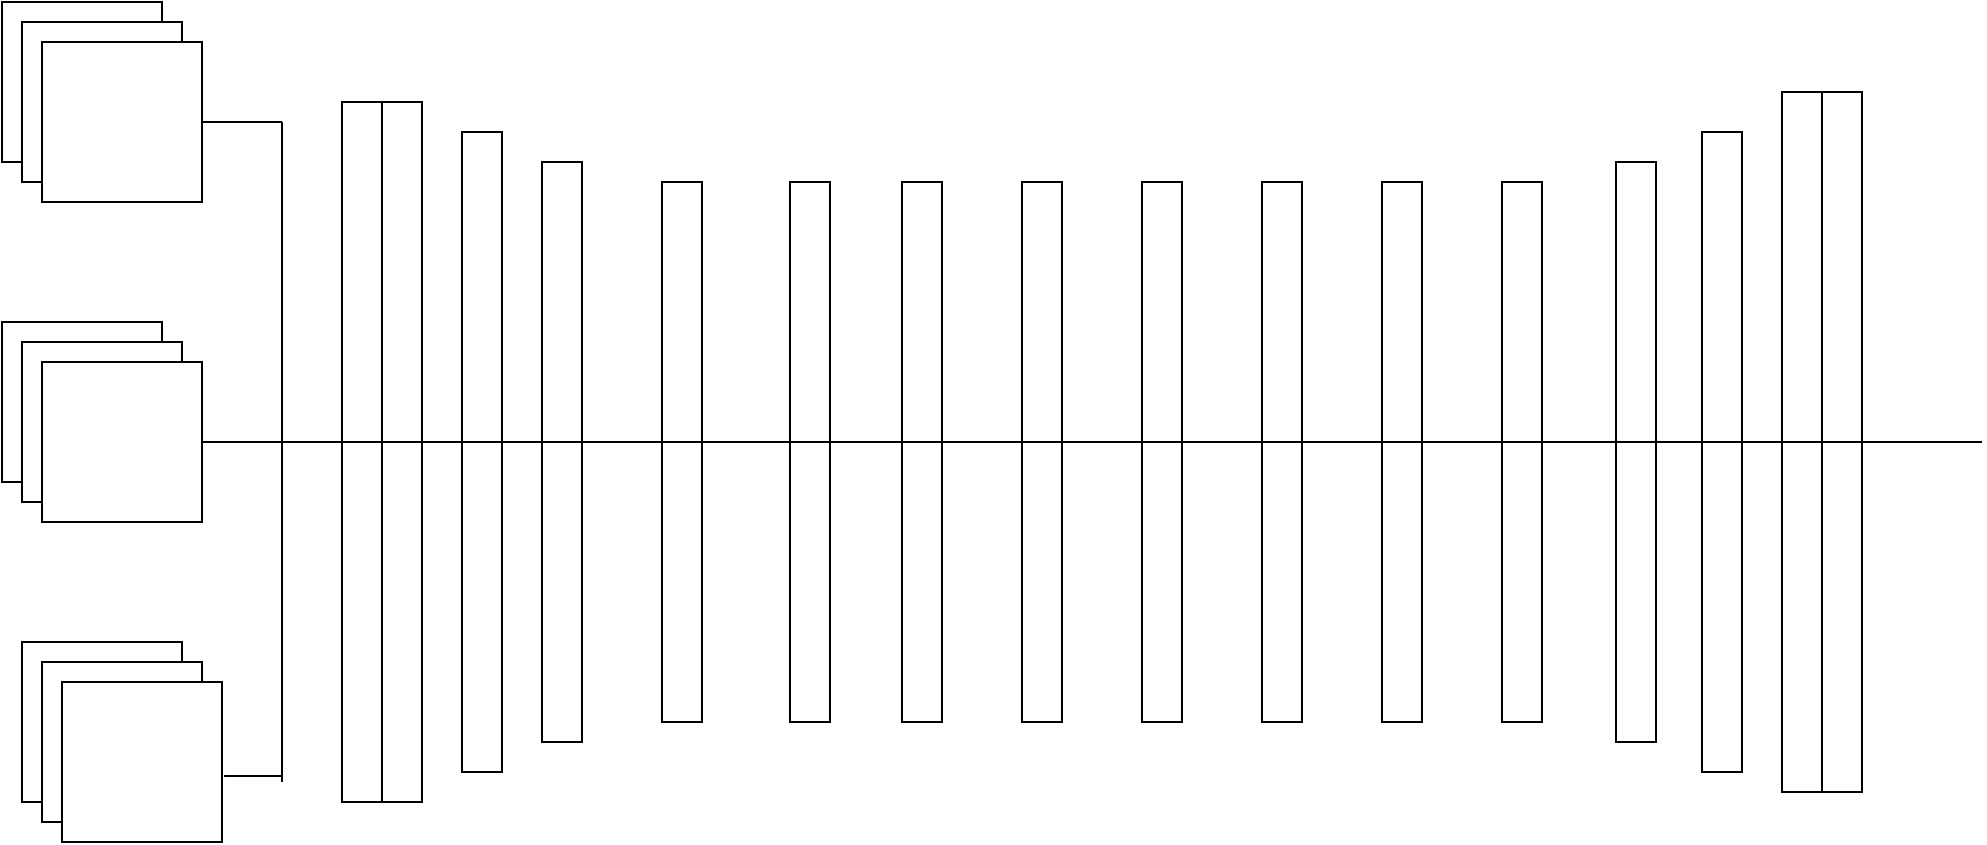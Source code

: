 <mxfile version="23.1.5" type="github">
  <diagram name="第 1 页" id="wC7TP2851hE-rrZVmMUs">
    <mxGraphModel dx="1386" dy="759" grid="1" gridSize="10" guides="1" tooltips="1" connect="1" arrows="1" fold="1" page="1" pageScale="1" pageWidth="827" pageHeight="1169" math="0" shadow="0">
      <root>
        <mxCell id="0" />
        <mxCell id="1" parent="0" />
        <mxCell id="yJ2j904OWOBzv1UMGNfe-1" value="" style="whiteSpace=wrap;html=1;aspect=fixed;" vertex="1" parent="1">
          <mxGeometry x="20" y="160" width="80" height="80" as="geometry" />
        </mxCell>
        <mxCell id="yJ2j904OWOBzv1UMGNfe-2" value="" style="whiteSpace=wrap;html=1;aspect=fixed;" vertex="1" parent="1">
          <mxGeometry x="30" y="170" width="80" height="80" as="geometry" />
        </mxCell>
        <mxCell id="yJ2j904OWOBzv1UMGNfe-3" value="" style="whiteSpace=wrap;html=1;aspect=fixed;" vertex="1" parent="1">
          <mxGeometry x="40" y="180" width="80" height="80" as="geometry" />
        </mxCell>
        <mxCell id="yJ2j904OWOBzv1UMGNfe-4" value="" style="whiteSpace=wrap;html=1;aspect=fixed;" vertex="1" parent="1">
          <mxGeometry x="20" y="320" width="80" height="80" as="geometry" />
        </mxCell>
        <mxCell id="yJ2j904OWOBzv1UMGNfe-5" value="" style="whiteSpace=wrap;html=1;aspect=fixed;" vertex="1" parent="1">
          <mxGeometry x="30" y="330" width="80" height="80" as="geometry" />
        </mxCell>
        <mxCell id="yJ2j904OWOBzv1UMGNfe-6" value="" style="whiteSpace=wrap;html=1;aspect=fixed;" vertex="1" parent="1">
          <mxGeometry x="40" y="340" width="80" height="80" as="geometry" />
        </mxCell>
        <mxCell id="yJ2j904OWOBzv1UMGNfe-8" value="&lt;span style=&quot;color: rgba(0, 0, 0, 0); font-family: monospace; font-size: 0px; font-style: normal; font-variant-ligatures: normal; font-variant-caps: normal; font-weight: 400; letter-spacing: normal; orphans: 2; text-align: start; text-indent: 0px; text-transform: none; widows: 2; word-spacing: 0px; -webkit-text-stroke-width: 0px; background-color: rgb(251, 251, 251); text-decoration-thickness: initial; text-decoration-style: initial; text-decoration-color: initial; float: none; display: inline !important;&quot;&gt;%3CmxGraphModel%3E%3Croot%3E%3CmxCell%20id%3D%220%22%2F%3E%3CmxCell%20id%3D%221%22%20parent%3D%220%22%2F%3E%3CmxCell%20id%3D%222%22%20value%3D%22%22%20style%3D%22whiteSpace%3Dwrap%3Bhtml%3D11 %3Baspect%3Dfixed%3B%22%20vertex%3D%221%22%20parent%3D%221%22%3E%3CmxGeometry%20x%3D%2220%22%20y%3D%22160%22%20width%3D%2280%22%20height%3D%2280%22%20as%3D%22geometry%22%2F%3E%3C%2FmxCell%3E%3CmxCell%20id%3D%223%22%20value%3D%22%22%20style%3D%22whiteSpace%3Dwrap%3Bhtml%3D1%3Baspect%3Dfixed%3B%22%20vertex%3D%221%22%20parent%3D%221%22%3E%3CmxGeometry%20x%3D%2230%22%20y%3D%22170%22170%22170%22170%22170%20 2%20width%3D%2280%22%20height%3D%2280%22%20as%3D%22geometry%22%2F%3E%3C%2FmxCell%3E%3CmxCell%20id%3D%224%22%20value%3D%22%22%20style%3D%22whiteSpace%3Dwrap%3Bhtml%3D1%3Baspect%3Dfixed%3B%22%20vertex%3D%221%22%20parent%3D%221%22%3E%3CmxGeometry%20x%3D%2240%22%20y%3D%22180%22%20width%3D%2280%22%20height%3D%2280%22%20as%3D%22geometry%22%2F%3E%3C%2FmxCell%3E%3C%2Froot%3E%3C%2FmxGraphModel%3E&lt;/span&gt;" style="text;whiteSpace=wrap;html=1;" vertex="1" parent="1">
          <mxGeometry x="80" y="510" width="30" height="40" as="geometry" />
        </mxCell>
        <mxCell id="yJ2j904OWOBzv1UMGNfe-9" value="&lt;span style=&quot;color: rgba(0, 0, 0, 0); font-family: monospace; font-size: 0px; font-style: normal; font-variant-ligatures: normal; font-variant-caps: normal; font-weight: 400; letter-spacing: normal; orphans: 2; text-align: start; text-indent: 0px; text-transform: none; widows: 2; word-spacing: 0px; -webkit-text-stroke-width: 0px; background-color: rgb(251, 251, 251); text-decoration-thickness: initial; text-decoration-style: initial; text-decoration-color: initial; float: none; display: inline !important;&quot;&gt;%3CmxGraphModel%3E%3Croot%3E%3CmxCell%20id%3D%220%22%2F%3E%3CmxCell%20id%3D%221%22%20parent%3D%220%22%2F%3E%3CmxCell%20id%3D%222%22%20value%3D%22%22%20style%3D%22whiteSpace%3Dwrap%3Bhtml%3D11 %3Baspect%3Dfixed%3B%22%20vertex%3D%221%22%20parent%3D%221%22%3E%3CmxGeometry%20x%3D%2220%22%20y%3D%22160%22%20width%3D%2280%22%20height%3D%2280%22%20as%3D%22geometry%22%2F%3E%3C%2FmxCell%3E%3CmxCell%20id%3D%223%22%20value%3D%22%22%20style%3D%22whiteSpace%3Dwrap%3Bhtml%3D1%3Baspect%3Dfixed%3B%22%20vertex%3D%221%22%20parent%3D%221%22%3E%3CmxGeometry%20x%3D%2230%22%20y%3D%22170%22170%22170%22170%22170%20 2%20width%3D%2280%22%20height%3D%2280%22%20as%3D%22geometry%22%2F%3E%3C%2FmxCell%3E%3CmxCell%20id%3D%224%22%20value%3D%22%22%20style%3D%22whiteSpace%3Dwrap%3Bhtml%3D1%3Baspect%3Dfixed%3B%22%20vertex%3D%221%22%20parent%3D%221%22%3E%3CmxGeometry%20x%3D%2240%22%20y%3D%22180%22%20width%3D%2280%22%20height%3D%2280%22%20as%3D%22geometry%22%2F%3E%3C%2FmxCell%3E%3C%2Froot%3E%3C%2FmxGraphModel%3E&lt;/span&gt;" style="text;whiteSpace=wrap;html=1;" vertex="1" parent="1">
          <mxGeometry x="70" y="520" width="30" height="40" as="geometry" />
        </mxCell>
        <mxCell id="yJ2j904OWOBzv1UMGNfe-10" value="" style="whiteSpace=wrap;html=1;aspect=fixed;" vertex="1" parent="1">
          <mxGeometry x="30" y="480" width="80" height="80" as="geometry" />
        </mxCell>
        <mxCell id="yJ2j904OWOBzv1UMGNfe-11" value="" style="whiteSpace=wrap;html=1;aspect=fixed;" vertex="1" parent="1">
          <mxGeometry x="40" y="490" width="80" height="80" as="geometry" />
        </mxCell>
        <mxCell id="yJ2j904OWOBzv1UMGNfe-12" value="" style="whiteSpace=wrap;html=1;aspect=fixed;" vertex="1" parent="1">
          <mxGeometry x="50" y="500" width="80" height="80" as="geometry" />
        </mxCell>
        <mxCell id="yJ2j904OWOBzv1UMGNfe-15" value="" style="endArrow=none;html=1;rounded=0;" edge="1" parent="1" source="yJ2j904OWOBzv1UMGNfe-3">
          <mxGeometry width="50" height="50" relative="1" as="geometry">
            <mxPoint x="440" y="420" as="sourcePoint" />
            <mxPoint x="160" y="220" as="targetPoint" />
          </mxGeometry>
        </mxCell>
        <mxCell id="yJ2j904OWOBzv1UMGNfe-16" value="" style="endArrow=none;html=1;rounded=0;" edge="1" parent="1">
          <mxGeometry width="50" height="50" relative="1" as="geometry">
            <mxPoint x="160" y="550" as="sourcePoint" />
            <mxPoint x="160" y="220" as="targetPoint" />
          </mxGeometry>
        </mxCell>
        <mxCell id="yJ2j904OWOBzv1UMGNfe-20" value="" style="endArrow=none;html=1;rounded=0;exitX=1.013;exitY=0.588;exitDx=0;exitDy=0;exitPerimeter=0;" edge="1" parent="1" source="yJ2j904OWOBzv1UMGNfe-12">
          <mxGeometry width="50" height="50" relative="1" as="geometry">
            <mxPoint x="440" y="420" as="sourcePoint" />
            <mxPoint x="160" y="547" as="targetPoint" />
          </mxGeometry>
        </mxCell>
        <mxCell id="yJ2j904OWOBzv1UMGNfe-23" value="" style="rounded=0;whiteSpace=wrap;html=1;" vertex="1" parent="1">
          <mxGeometry x="190" y="210" width="20" height="350" as="geometry" />
        </mxCell>
        <mxCell id="yJ2j904OWOBzv1UMGNfe-24" value="&lt;span style=&quot;color: rgba(0, 0, 0, 0); font-family: monospace; font-size: 0px; font-style: normal; font-variant-ligatures: normal; font-variant-caps: normal; font-weight: 400; letter-spacing: normal; orphans: 2; text-align: start; text-indent: 0px; text-transform: none; widows: 2; word-spacing: 0px; -webkit-text-stroke-width: 0px; background-color: rgb(251, 251, 251); text-decoration-thickness: initial; text-decoration-style: initial; text-decoration-color: initial; float: none; display: inline !important;&quot;&gt;%3CmxGraphModel%3E%3Croot%3E%3CmxCell%20id%3D%220%22%2F%3E%3CmxCell%20id%3D%221%22%20parent%3D%220%22%2F%3E%3CmxCell%20id%3D%222%20value%3D%22%22%20style%3D%22rounded%3D0%3BwhiteSpace%3Dwrap%3BwhiteSpace%3Dwrap%3Bhtml%3D1%3B%22%20vertex%3D%221%22%20parent%3D%221%22%3E%3CmxGeometry%20x%3D%22190%22%20y%3D%22210%22%20width%3D%2220%22%20height%3D%22350%22%20as%3D%22geometry%22%2F%3E%3C%2FmxCell%3E%3C%2Froot%3E%3C%2FmxGraphModel%3E&lt;/span&gt;" style="text;whiteSpace=wrap;html=1;" vertex="1" parent="1">
          <mxGeometry x="230" y="230" width="30" height="330" as="geometry" />
        </mxCell>
        <mxCell id="yJ2j904OWOBzv1UMGNfe-25" value="" style="rounded=0;whiteSpace=wrap;html=1;" vertex="1" parent="1">
          <mxGeometry x="210" y="210" width="20" height="350" as="geometry" />
        </mxCell>
        <mxCell id="yJ2j904OWOBzv1UMGNfe-27" value="" style="rounded=0;whiteSpace=wrap;html=1;" vertex="1" parent="1">
          <mxGeometry x="250" y="225" width="20" height="320" as="geometry" />
        </mxCell>
        <mxCell id="yJ2j904OWOBzv1UMGNfe-32" value="" style="rounded=0;whiteSpace=wrap;html=1;" vertex="1" parent="1">
          <mxGeometry x="290" y="240" width="20" height="290" as="geometry" />
        </mxCell>
        <mxCell id="yJ2j904OWOBzv1UMGNfe-33" value="" style="rounded=0;whiteSpace=wrap;html=1;" vertex="1" parent="1">
          <mxGeometry x="350" y="250" width="20" height="270" as="geometry" />
        </mxCell>
        <mxCell id="yJ2j904OWOBzv1UMGNfe-41" value="" style="rounded=0;whiteSpace=wrap;html=1;" vertex="1" parent="1">
          <mxGeometry x="414" y="250" width="20" height="270" as="geometry" />
        </mxCell>
        <mxCell id="yJ2j904OWOBzv1UMGNfe-42" value="" style="rounded=0;whiteSpace=wrap;html=1;" vertex="1" parent="1">
          <mxGeometry x="470" y="250" width="20" height="270" as="geometry" />
        </mxCell>
        <mxCell id="yJ2j904OWOBzv1UMGNfe-44" value="" style="rounded=0;whiteSpace=wrap;html=1;" vertex="1" parent="1">
          <mxGeometry x="530" y="250" width="20" height="270" as="geometry" />
        </mxCell>
        <mxCell id="yJ2j904OWOBzv1UMGNfe-45" value="" style="rounded=0;whiteSpace=wrap;whiteSpace=wrap;html=1;" vertex="1" parent="1">
          <mxGeometry x="590" y="250" width="20" height="270" as="geometry" />
        </mxCell>
        <mxCell id="yJ2j904OWOBzv1UMGNfe-46" value="" style="rounded=0;whiteSpace=wrap;whiteSpace=wrap;html=1;" vertex="1" parent="1">
          <mxGeometry x="650" y="250" width="20" height="270" as="geometry" />
        </mxCell>
        <mxCell id="yJ2j904OWOBzv1UMGNfe-47" value="" style="rounded=0;whiteSpace=wrap;whiteSpace=wrap;html=1;" vertex="1" parent="1">
          <mxGeometry x="710" y="250" width="20" height="270" as="geometry" />
        </mxCell>
        <mxCell id="yJ2j904OWOBzv1UMGNfe-48" value="" style="rounded=0;whiteSpace=wrap;whiteSpace=wrap;html=1;" vertex="1" parent="1">
          <mxGeometry x="770" y="250" width="20" height="270" as="geometry" />
        </mxCell>
        <mxCell id="yJ2j904OWOBzv1UMGNfe-52" value="" style="rounded=0;whiteSpace=wrap;whiteSpace=wrap;html=1;" vertex="1" parent="1">
          <mxGeometry x="827" y="240" width="20" height="290" as="geometry" />
        </mxCell>
        <mxCell id="yJ2j904OWOBzv1UMGNfe-53" value="" style="rounded=0;whiteSpace=wrap;html=1;" vertex="1" parent="1">
          <mxGeometry x="870" y="225" width="20" height="320" as="geometry" />
        </mxCell>
        <mxCell id="yJ2j904OWOBzv1UMGNfe-54" value="" style="rounded=0;whiteSpace=wrap;html=1;" vertex="1" parent="1">
          <mxGeometry x="930" y="205" width="20" height="350" as="geometry" />
        </mxCell>
        <mxCell id="yJ2j904OWOBzv1UMGNfe-55" value="" style="rounded=0;whiteSpace=wrap;html=1;" vertex="1" parent="1">
          <mxGeometry x="910" y="205" width="20" height="350" as="geometry" />
        </mxCell>
        <mxCell id="yJ2j904OWOBzv1UMGNfe-56" value="" style="endArrow=none;html=1;rounded=0;exitX=1;exitY=0.5;exitDx=0;exitDy=0;" edge="1" parent="1" source="yJ2j904OWOBzv1UMGNfe-6">
          <mxGeometry width="50" height="50" relative="1" as="geometry">
            <mxPoint x="590" y="300" as="sourcePoint" />
            <mxPoint x="1010" y="380" as="targetPoint" />
          </mxGeometry>
        </mxCell>
      </root>
    </mxGraphModel>
  </diagram>
</mxfile>
